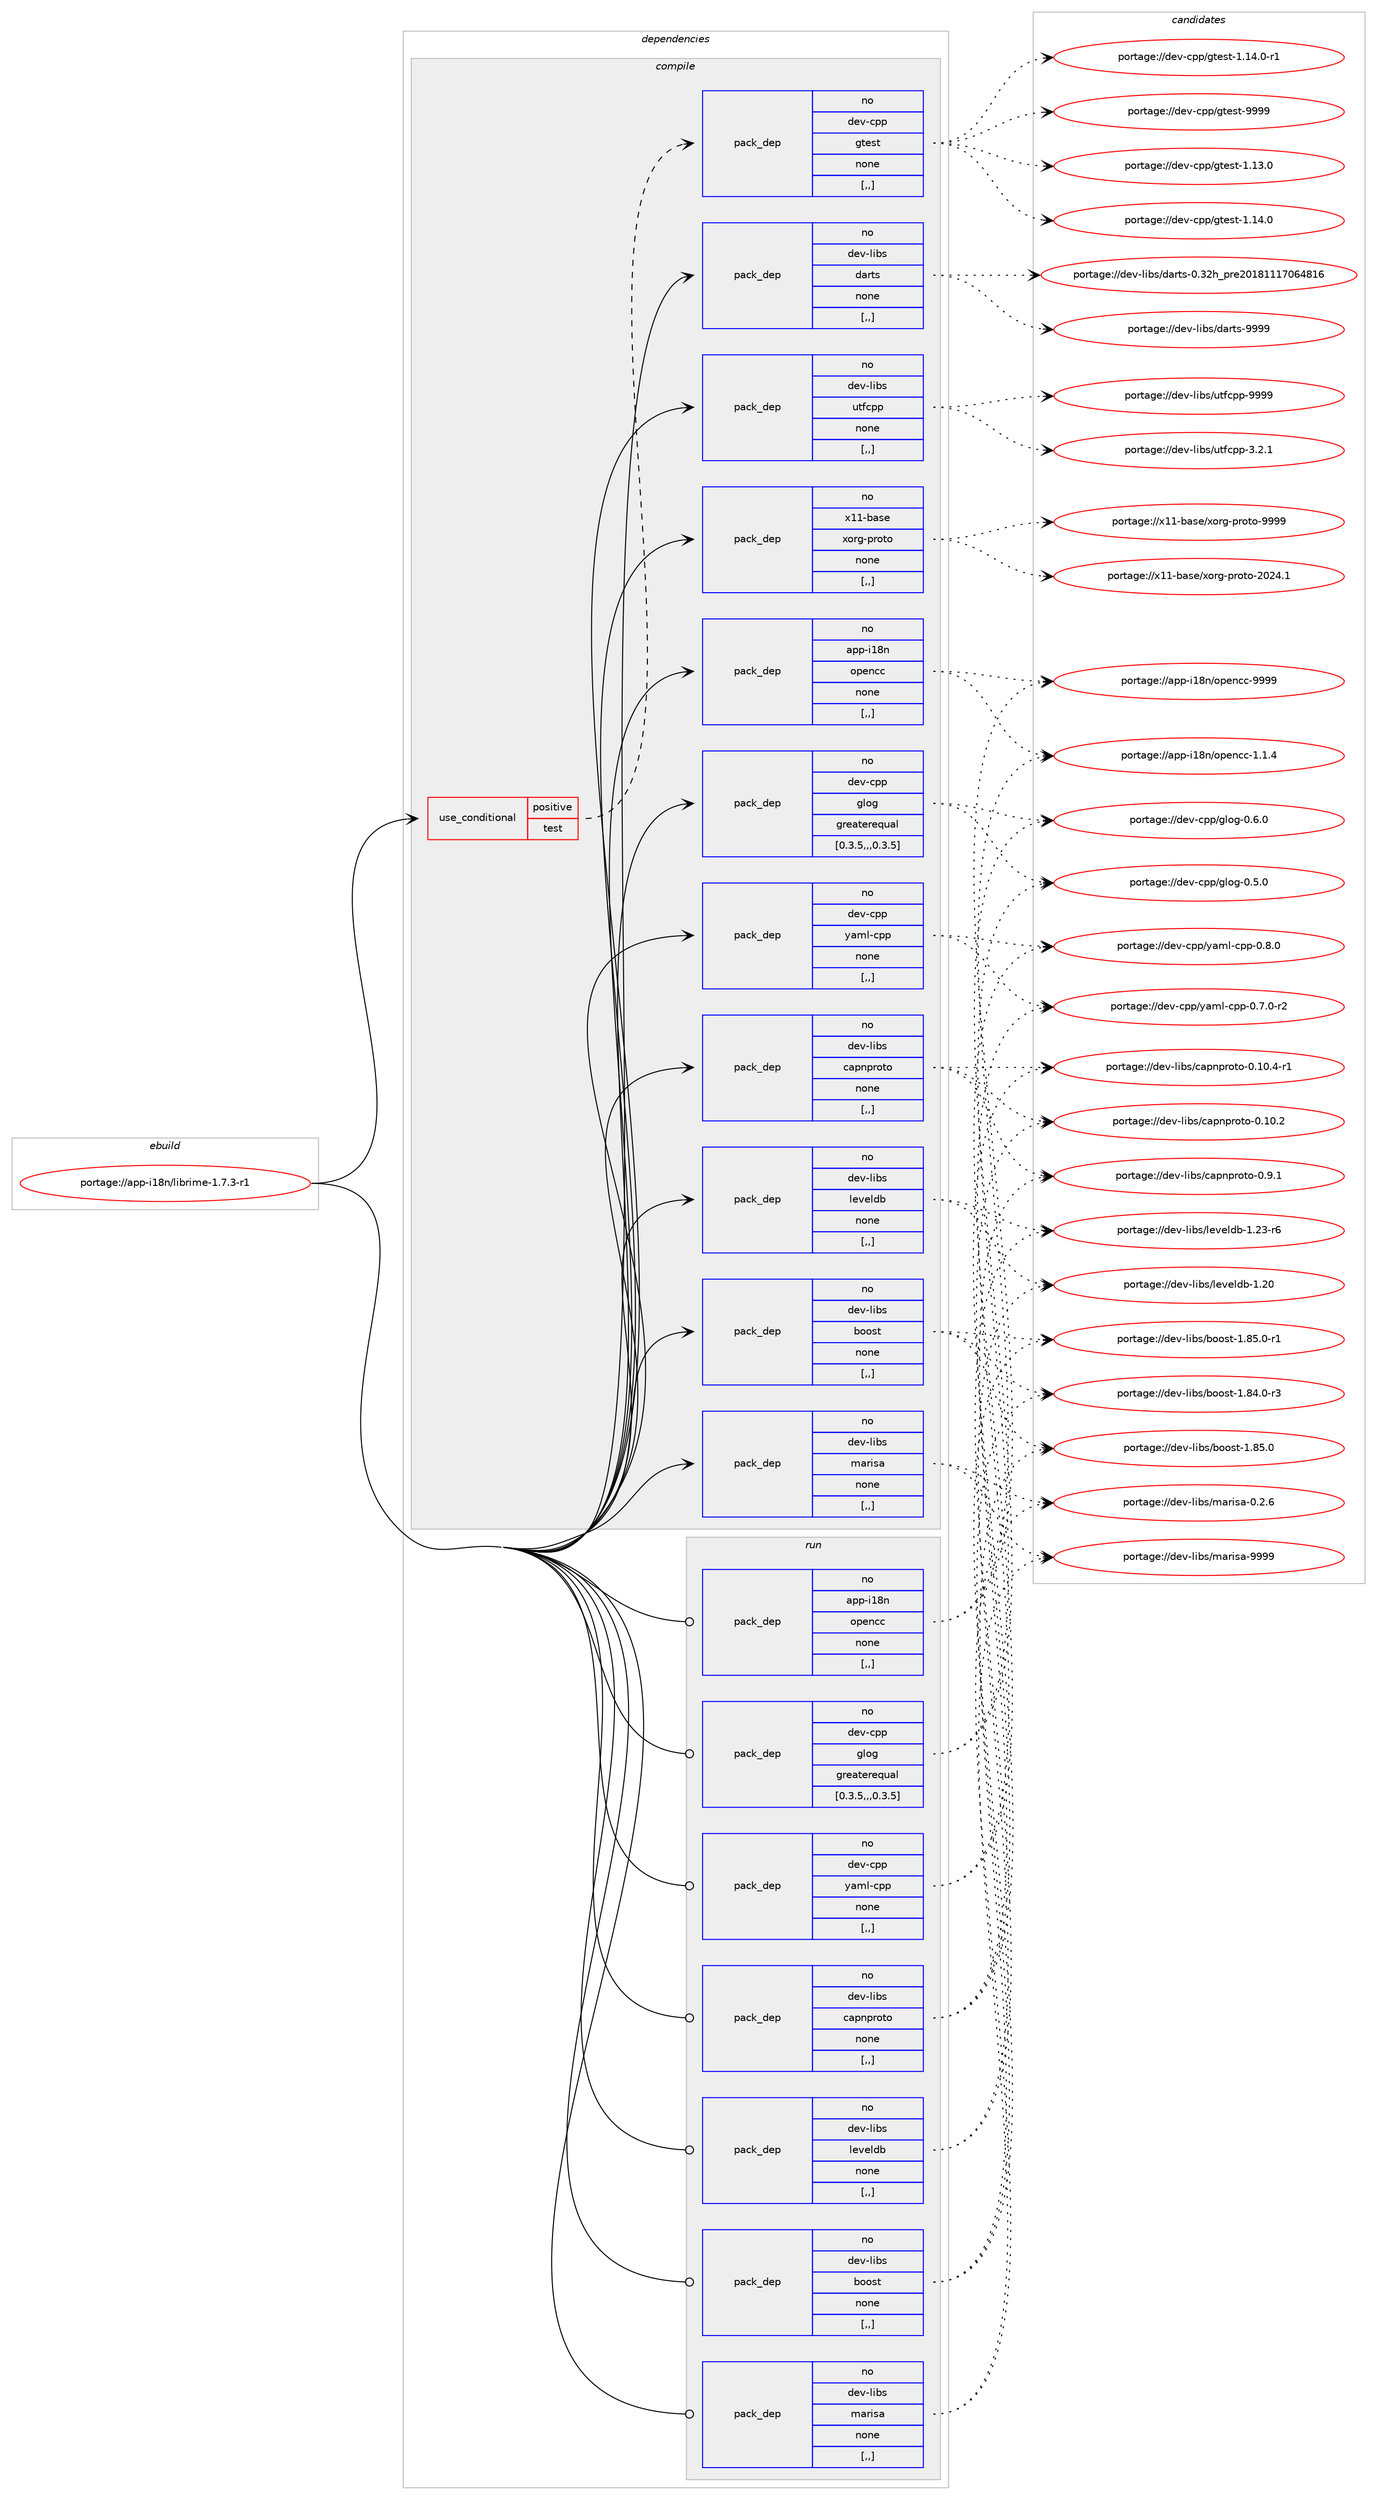 digraph prolog {

# *************
# Graph options
# *************

newrank=true;
concentrate=true;
compound=true;
graph [rankdir=LR,fontname=Helvetica,fontsize=10,ranksep=1.5];#, ranksep=2.5, nodesep=0.2];
edge  [arrowhead=vee];
node  [fontname=Helvetica,fontsize=10];

# **********
# The ebuild
# **********

subgraph cluster_leftcol {
color=gray;
rank=same;
label=<<i>ebuild</i>>;
id [label="portage://app-i18n/librime-1.7.3-r1", color=red, width=4, href="../app-i18n/librime-1.7.3-r1.svg"];
}

# ****************
# The dependencies
# ****************

subgraph cluster_midcol {
color=gray;
label=<<i>dependencies</i>>;
subgraph cluster_compile {
fillcolor="#eeeeee";
style=filled;
label=<<i>compile</i>>;
subgraph cond10714 {
dependency36704 [label=<<TABLE BORDER="0" CELLBORDER="1" CELLSPACING="0" CELLPADDING="4"><TR><TD ROWSPAN="3" CELLPADDING="10">use_conditional</TD></TR><TR><TD>positive</TD></TR><TR><TD>test</TD></TR></TABLE>>, shape=none, color=red];
subgraph pack25648 {
dependency36705 [label=<<TABLE BORDER="0" CELLBORDER="1" CELLSPACING="0" CELLPADDING="4" WIDTH="220"><TR><TD ROWSPAN="6" CELLPADDING="30">pack_dep</TD></TR><TR><TD WIDTH="110">no</TD></TR><TR><TD>dev-cpp</TD></TR><TR><TD>gtest</TD></TR><TR><TD>none</TD></TR><TR><TD>[,,]</TD></TR></TABLE>>, shape=none, color=blue];
}
dependency36704:e -> dependency36705:w [weight=20,style="dashed",arrowhead="vee"];
}
id:e -> dependency36704:w [weight=20,style="solid",arrowhead="vee"];
subgraph pack25649 {
dependency36706 [label=<<TABLE BORDER="0" CELLBORDER="1" CELLSPACING="0" CELLPADDING="4" WIDTH="220"><TR><TD ROWSPAN="6" CELLPADDING="30">pack_dep</TD></TR><TR><TD WIDTH="110">no</TD></TR><TR><TD>app-i18n</TD></TR><TR><TD>opencc</TD></TR><TR><TD>none</TD></TR><TR><TD>[,,]</TD></TR></TABLE>>, shape=none, color=blue];
}
id:e -> dependency36706:w [weight=20,style="solid",arrowhead="vee"];
subgraph pack25650 {
dependency36707 [label=<<TABLE BORDER="0" CELLBORDER="1" CELLSPACING="0" CELLPADDING="4" WIDTH="220"><TR><TD ROWSPAN="6" CELLPADDING="30">pack_dep</TD></TR><TR><TD WIDTH="110">no</TD></TR><TR><TD>dev-cpp</TD></TR><TR><TD>glog</TD></TR><TR><TD>greaterequal</TD></TR><TR><TD>[0.3.5,,,0.3.5]</TD></TR></TABLE>>, shape=none, color=blue];
}
id:e -> dependency36707:w [weight=20,style="solid",arrowhead="vee"];
subgraph pack25651 {
dependency36708 [label=<<TABLE BORDER="0" CELLBORDER="1" CELLSPACING="0" CELLPADDING="4" WIDTH="220"><TR><TD ROWSPAN="6" CELLPADDING="30">pack_dep</TD></TR><TR><TD WIDTH="110">no</TD></TR><TR><TD>dev-cpp</TD></TR><TR><TD>yaml-cpp</TD></TR><TR><TD>none</TD></TR><TR><TD>[,,]</TD></TR></TABLE>>, shape=none, color=blue];
}
id:e -> dependency36708:w [weight=20,style="solid",arrowhead="vee"];
subgraph pack25652 {
dependency36709 [label=<<TABLE BORDER="0" CELLBORDER="1" CELLSPACING="0" CELLPADDING="4" WIDTH="220"><TR><TD ROWSPAN="6" CELLPADDING="30">pack_dep</TD></TR><TR><TD WIDTH="110">no</TD></TR><TR><TD>dev-libs</TD></TR><TR><TD>boost</TD></TR><TR><TD>none</TD></TR><TR><TD>[,,]</TD></TR></TABLE>>, shape=none, color=blue];
}
id:e -> dependency36709:w [weight=20,style="solid",arrowhead="vee"];
subgraph pack25653 {
dependency36710 [label=<<TABLE BORDER="0" CELLBORDER="1" CELLSPACING="0" CELLPADDING="4" WIDTH="220"><TR><TD ROWSPAN="6" CELLPADDING="30">pack_dep</TD></TR><TR><TD WIDTH="110">no</TD></TR><TR><TD>dev-libs</TD></TR><TR><TD>capnproto</TD></TR><TR><TD>none</TD></TR><TR><TD>[,,]</TD></TR></TABLE>>, shape=none, color=blue];
}
id:e -> dependency36710:w [weight=20,style="solid",arrowhead="vee"];
subgraph pack25654 {
dependency36711 [label=<<TABLE BORDER="0" CELLBORDER="1" CELLSPACING="0" CELLPADDING="4" WIDTH="220"><TR><TD ROWSPAN="6" CELLPADDING="30">pack_dep</TD></TR><TR><TD WIDTH="110">no</TD></TR><TR><TD>dev-libs</TD></TR><TR><TD>darts</TD></TR><TR><TD>none</TD></TR><TR><TD>[,,]</TD></TR></TABLE>>, shape=none, color=blue];
}
id:e -> dependency36711:w [weight=20,style="solid",arrowhead="vee"];
subgraph pack25655 {
dependency36712 [label=<<TABLE BORDER="0" CELLBORDER="1" CELLSPACING="0" CELLPADDING="4" WIDTH="220"><TR><TD ROWSPAN="6" CELLPADDING="30">pack_dep</TD></TR><TR><TD WIDTH="110">no</TD></TR><TR><TD>dev-libs</TD></TR><TR><TD>leveldb</TD></TR><TR><TD>none</TD></TR><TR><TD>[,,]</TD></TR></TABLE>>, shape=none, color=blue];
}
id:e -> dependency36712:w [weight=20,style="solid",arrowhead="vee"];
subgraph pack25656 {
dependency36713 [label=<<TABLE BORDER="0" CELLBORDER="1" CELLSPACING="0" CELLPADDING="4" WIDTH="220"><TR><TD ROWSPAN="6" CELLPADDING="30">pack_dep</TD></TR><TR><TD WIDTH="110">no</TD></TR><TR><TD>dev-libs</TD></TR><TR><TD>marisa</TD></TR><TR><TD>none</TD></TR><TR><TD>[,,]</TD></TR></TABLE>>, shape=none, color=blue];
}
id:e -> dependency36713:w [weight=20,style="solid",arrowhead="vee"];
subgraph pack25657 {
dependency36714 [label=<<TABLE BORDER="0" CELLBORDER="1" CELLSPACING="0" CELLPADDING="4" WIDTH="220"><TR><TD ROWSPAN="6" CELLPADDING="30">pack_dep</TD></TR><TR><TD WIDTH="110">no</TD></TR><TR><TD>dev-libs</TD></TR><TR><TD>utfcpp</TD></TR><TR><TD>none</TD></TR><TR><TD>[,,]</TD></TR></TABLE>>, shape=none, color=blue];
}
id:e -> dependency36714:w [weight=20,style="solid",arrowhead="vee"];
subgraph pack25658 {
dependency36715 [label=<<TABLE BORDER="0" CELLBORDER="1" CELLSPACING="0" CELLPADDING="4" WIDTH="220"><TR><TD ROWSPAN="6" CELLPADDING="30">pack_dep</TD></TR><TR><TD WIDTH="110">no</TD></TR><TR><TD>x11-base</TD></TR><TR><TD>xorg-proto</TD></TR><TR><TD>none</TD></TR><TR><TD>[,,]</TD></TR></TABLE>>, shape=none, color=blue];
}
id:e -> dependency36715:w [weight=20,style="solid",arrowhead="vee"];
}
subgraph cluster_compileandrun {
fillcolor="#eeeeee";
style=filled;
label=<<i>compile and run</i>>;
}
subgraph cluster_run {
fillcolor="#eeeeee";
style=filled;
label=<<i>run</i>>;
subgraph pack25659 {
dependency36716 [label=<<TABLE BORDER="0" CELLBORDER="1" CELLSPACING="0" CELLPADDING="4" WIDTH="220"><TR><TD ROWSPAN="6" CELLPADDING="30">pack_dep</TD></TR><TR><TD WIDTH="110">no</TD></TR><TR><TD>app-i18n</TD></TR><TR><TD>opencc</TD></TR><TR><TD>none</TD></TR><TR><TD>[,,]</TD></TR></TABLE>>, shape=none, color=blue];
}
id:e -> dependency36716:w [weight=20,style="solid",arrowhead="odot"];
subgraph pack25660 {
dependency36717 [label=<<TABLE BORDER="0" CELLBORDER="1" CELLSPACING="0" CELLPADDING="4" WIDTH="220"><TR><TD ROWSPAN="6" CELLPADDING="30">pack_dep</TD></TR><TR><TD WIDTH="110">no</TD></TR><TR><TD>dev-cpp</TD></TR><TR><TD>glog</TD></TR><TR><TD>greaterequal</TD></TR><TR><TD>[0.3.5,,,0.3.5]</TD></TR></TABLE>>, shape=none, color=blue];
}
id:e -> dependency36717:w [weight=20,style="solid",arrowhead="odot"];
subgraph pack25661 {
dependency36718 [label=<<TABLE BORDER="0" CELLBORDER="1" CELLSPACING="0" CELLPADDING="4" WIDTH="220"><TR><TD ROWSPAN="6" CELLPADDING="30">pack_dep</TD></TR><TR><TD WIDTH="110">no</TD></TR><TR><TD>dev-cpp</TD></TR><TR><TD>yaml-cpp</TD></TR><TR><TD>none</TD></TR><TR><TD>[,,]</TD></TR></TABLE>>, shape=none, color=blue];
}
id:e -> dependency36718:w [weight=20,style="solid",arrowhead="odot"];
subgraph pack25662 {
dependency36719 [label=<<TABLE BORDER="0" CELLBORDER="1" CELLSPACING="0" CELLPADDING="4" WIDTH="220"><TR><TD ROWSPAN="6" CELLPADDING="30">pack_dep</TD></TR><TR><TD WIDTH="110">no</TD></TR><TR><TD>dev-libs</TD></TR><TR><TD>boost</TD></TR><TR><TD>none</TD></TR><TR><TD>[,,]</TD></TR></TABLE>>, shape=none, color=blue];
}
id:e -> dependency36719:w [weight=20,style="solid",arrowhead="odot"];
subgraph pack25663 {
dependency36720 [label=<<TABLE BORDER="0" CELLBORDER="1" CELLSPACING="0" CELLPADDING="4" WIDTH="220"><TR><TD ROWSPAN="6" CELLPADDING="30">pack_dep</TD></TR><TR><TD WIDTH="110">no</TD></TR><TR><TD>dev-libs</TD></TR><TR><TD>capnproto</TD></TR><TR><TD>none</TD></TR><TR><TD>[,,]</TD></TR></TABLE>>, shape=none, color=blue];
}
id:e -> dependency36720:w [weight=20,style="solid",arrowhead="odot"];
subgraph pack25664 {
dependency36721 [label=<<TABLE BORDER="0" CELLBORDER="1" CELLSPACING="0" CELLPADDING="4" WIDTH="220"><TR><TD ROWSPAN="6" CELLPADDING="30">pack_dep</TD></TR><TR><TD WIDTH="110">no</TD></TR><TR><TD>dev-libs</TD></TR><TR><TD>leveldb</TD></TR><TR><TD>none</TD></TR><TR><TD>[,,]</TD></TR></TABLE>>, shape=none, color=blue];
}
id:e -> dependency36721:w [weight=20,style="solid",arrowhead="odot"];
subgraph pack25665 {
dependency36722 [label=<<TABLE BORDER="0" CELLBORDER="1" CELLSPACING="0" CELLPADDING="4" WIDTH="220"><TR><TD ROWSPAN="6" CELLPADDING="30">pack_dep</TD></TR><TR><TD WIDTH="110">no</TD></TR><TR><TD>dev-libs</TD></TR><TR><TD>marisa</TD></TR><TR><TD>none</TD></TR><TR><TD>[,,]</TD></TR></TABLE>>, shape=none, color=blue];
}
id:e -> dependency36722:w [weight=20,style="solid",arrowhead="odot"];
}
}

# **************
# The candidates
# **************

subgraph cluster_choices {
rank=same;
color=gray;
label=<<i>candidates</i>>;

subgraph choice25648 {
color=black;
nodesep=1;
choice10010111845991121124710311610111511645494649514648 [label="portage://dev-cpp/gtest-1.13.0", color=red, width=4,href="../dev-cpp/gtest-1.13.0.svg"];
choice10010111845991121124710311610111511645494649524648 [label="portage://dev-cpp/gtest-1.14.0", color=red, width=4,href="../dev-cpp/gtest-1.14.0.svg"];
choice100101118459911211247103116101115116454946495246484511449 [label="portage://dev-cpp/gtest-1.14.0-r1", color=red, width=4,href="../dev-cpp/gtest-1.14.0-r1.svg"];
choice1001011184599112112471031161011151164557575757 [label="portage://dev-cpp/gtest-9999", color=red, width=4,href="../dev-cpp/gtest-9999.svg"];
dependency36705:e -> choice10010111845991121124710311610111511645494649514648:w [style=dotted,weight="100"];
dependency36705:e -> choice10010111845991121124710311610111511645494649524648:w [style=dotted,weight="100"];
dependency36705:e -> choice100101118459911211247103116101115116454946495246484511449:w [style=dotted,weight="100"];
dependency36705:e -> choice1001011184599112112471031161011151164557575757:w [style=dotted,weight="100"];
}
subgraph choice25649 {
color=black;
nodesep=1;
choice97112112451054956110471111121011109999454946494652 [label="portage://app-i18n/opencc-1.1.4", color=red, width=4,href="../app-i18n/opencc-1.1.4.svg"];
choice971121124510549561104711111210111099994557575757 [label="portage://app-i18n/opencc-9999", color=red, width=4,href="../app-i18n/opencc-9999.svg"];
dependency36706:e -> choice97112112451054956110471111121011109999454946494652:w [style=dotted,weight="100"];
dependency36706:e -> choice971121124510549561104711111210111099994557575757:w [style=dotted,weight="100"];
}
subgraph choice25650 {
color=black;
nodesep=1;
choice100101118459911211247103108111103454846534648 [label="portage://dev-cpp/glog-0.5.0", color=red, width=4,href="../dev-cpp/glog-0.5.0.svg"];
choice100101118459911211247103108111103454846544648 [label="portage://dev-cpp/glog-0.6.0", color=red, width=4,href="../dev-cpp/glog-0.6.0.svg"];
dependency36707:e -> choice100101118459911211247103108111103454846534648:w [style=dotted,weight="100"];
dependency36707:e -> choice100101118459911211247103108111103454846544648:w [style=dotted,weight="100"];
}
subgraph choice25651 {
color=black;
nodesep=1;
choice1001011184599112112471219710910845991121124548465546484511450 [label="portage://dev-cpp/yaml-cpp-0.7.0-r2", color=red, width=4,href="../dev-cpp/yaml-cpp-0.7.0-r2.svg"];
choice100101118459911211247121971091084599112112454846564648 [label="portage://dev-cpp/yaml-cpp-0.8.0", color=red, width=4,href="../dev-cpp/yaml-cpp-0.8.0.svg"];
dependency36708:e -> choice1001011184599112112471219710910845991121124548465546484511450:w [style=dotted,weight="100"];
dependency36708:e -> choice100101118459911211247121971091084599112112454846564648:w [style=dotted,weight="100"];
}
subgraph choice25652 {
color=black;
nodesep=1;
choice10010111845108105981154798111111115116454946565246484511451 [label="portage://dev-libs/boost-1.84.0-r3", color=red, width=4,href="../dev-libs/boost-1.84.0-r3.svg"];
choice1001011184510810598115479811111111511645494656534648 [label="portage://dev-libs/boost-1.85.0", color=red, width=4,href="../dev-libs/boost-1.85.0.svg"];
choice10010111845108105981154798111111115116454946565346484511449 [label="portage://dev-libs/boost-1.85.0-r1", color=red, width=4,href="../dev-libs/boost-1.85.0-r1.svg"];
dependency36709:e -> choice10010111845108105981154798111111115116454946565246484511451:w [style=dotted,weight="100"];
dependency36709:e -> choice1001011184510810598115479811111111511645494656534648:w [style=dotted,weight="100"];
dependency36709:e -> choice10010111845108105981154798111111115116454946565346484511449:w [style=dotted,weight="100"];
}
subgraph choice25653 {
color=black;
nodesep=1;
choice100101118451081059811547999711211011211411111611145484649484650 [label="portage://dev-libs/capnproto-0.10.2", color=red, width=4,href="../dev-libs/capnproto-0.10.2.svg"];
choice1001011184510810598115479997112110112114111116111454846494846524511449 [label="portage://dev-libs/capnproto-0.10.4-r1", color=red, width=4,href="../dev-libs/capnproto-0.10.4-r1.svg"];
choice1001011184510810598115479997112110112114111116111454846574649 [label="portage://dev-libs/capnproto-0.9.1", color=red, width=4,href="../dev-libs/capnproto-0.9.1.svg"];
dependency36710:e -> choice100101118451081059811547999711211011211411111611145484649484650:w [style=dotted,weight="100"];
dependency36710:e -> choice1001011184510810598115479997112110112114111116111454846494846524511449:w [style=dotted,weight="100"];
dependency36710:e -> choice1001011184510810598115479997112110112114111116111454846574649:w [style=dotted,weight="100"];
}
subgraph choice25654 {
color=black;
nodesep=1;
choice100101118451081059811547100971141161154548465150104951121141015048495649494955485452564954 [label="portage://dev-libs/darts-0.32h_pre20181117064816", color=red, width=4,href="../dev-libs/darts-0.32h_pre20181117064816.svg"];
choice100101118451081059811547100971141161154557575757 [label="portage://dev-libs/darts-9999", color=red, width=4,href="../dev-libs/darts-9999.svg"];
dependency36711:e -> choice100101118451081059811547100971141161154548465150104951121141015048495649494955485452564954:w [style=dotted,weight="100"];
dependency36711:e -> choice100101118451081059811547100971141161154557575757:w [style=dotted,weight="100"];
}
subgraph choice25655 {
color=black;
nodesep=1;
choice100101118451081059811547108101118101108100984549465048 [label="portage://dev-libs/leveldb-1.20", color=red, width=4,href="../dev-libs/leveldb-1.20.svg"];
choice1001011184510810598115471081011181011081009845494650514511454 [label="portage://dev-libs/leveldb-1.23-r6", color=red, width=4,href="../dev-libs/leveldb-1.23-r6.svg"];
dependency36712:e -> choice100101118451081059811547108101118101108100984549465048:w [style=dotted,weight="100"];
dependency36712:e -> choice1001011184510810598115471081011181011081009845494650514511454:w [style=dotted,weight="100"];
}
subgraph choice25656 {
color=black;
nodesep=1;
choice1001011184510810598115471099711410511597454846504654 [label="portage://dev-libs/marisa-0.2.6", color=red, width=4,href="../dev-libs/marisa-0.2.6.svg"];
choice10010111845108105981154710997114105115974557575757 [label="portage://dev-libs/marisa-9999", color=red, width=4,href="../dev-libs/marisa-9999.svg"];
dependency36713:e -> choice1001011184510810598115471099711410511597454846504654:w [style=dotted,weight="100"];
dependency36713:e -> choice10010111845108105981154710997114105115974557575757:w [style=dotted,weight="100"];
}
subgraph choice25657 {
color=black;
nodesep=1;
choice10010111845108105981154711711610299112112455146504649 [label="portage://dev-libs/utfcpp-3.2.1", color=red, width=4,href="../dev-libs/utfcpp-3.2.1.svg"];
choice100101118451081059811547117116102991121124557575757 [label="portage://dev-libs/utfcpp-9999", color=red, width=4,href="../dev-libs/utfcpp-9999.svg"];
dependency36714:e -> choice10010111845108105981154711711610299112112455146504649:w [style=dotted,weight="100"];
dependency36714:e -> choice100101118451081059811547117116102991121124557575757:w [style=dotted,weight="100"];
}
subgraph choice25658 {
color=black;
nodesep=1;
choice1204949459897115101471201111141034511211411111611145504850524649 [label="portage://x11-base/xorg-proto-2024.1", color=red, width=4,href="../x11-base/xorg-proto-2024.1.svg"];
choice120494945989711510147120111114103451121141111161114557575757 [label="portage://x11-base/xorg-proto-9999", color=red, width=4,href="../x11-base/xorg-proto-9999.svg"];
dependency36715:e -> choice1204949459897115101471201111141034511211411111611145504850524649:w [style=dotted,weight="100"];
dependency36715:e -> choice120494945989711510147120111114103451121141111161114557575757:w [style=dotted,weight="100"];
}
subgraph choice25659 {
color=black;
nodesep=1;
choice97112112451054956110471111121011109999454946494652 [label="portage://app-i18n/opencc-1.1.4", color=red, width=4,href="../app-i18n/opencc-1.1.4.svg"];
choice971121124510549561104711111210111099994557575757 [label="portage://app-i18n/opencc-9999", color=red, width=4,href="../app-i18n/opencc-9999.svg"];
dependency36716:e -> choice97112112451054956110471111121011109999454946494652:w [style=dotted,weight="100"];
dependency36716:e -> choice971121124510549561104711111210111099994557575757:w [style=dotted,weight="100"];
}
subgraph choice25660 {
color=black;
nodesep=1;
choice100101118459911211247103108111103454846534648 [label="portage://dev-cpp/glog-0.5.0", color=red, width=4,href="../dev-cpp/glog-0.5.0.svg"];
choice100101118459911211247103108111103454846544648 [label="portage://dev-cpp/glog-0.6.0", color=red, width=4,href="../dev-cpp/glog-0.6.0.svg"];
dependency36717:e -> choice100101118459911211247103108111103454846534648:w [style=dotted,weight="100"];
dependency36717:e -> choice100101118459911211247103108111103454846544648:w [style=dotted,weight="100"];
}
subgraph choice25661 {
color=black;
nodesep=1;
choice1001011184599112112471219710910845991121124548465546484511450 [label="portage://dev-cpp/yaml-cpp-0.7.0-r2", color=red, width=4,href="../dev-cpp/yaml-cpp-0.7.0-r2.svg"];
choice100101118459911211247121971091084599112112454846564648 [label="portage://dev-cpp/yaml-cpp-0.8.0", color=red, width=4,href="../dev-cpp/yaml-cpp-0.8.0.svg"];
dependency36718:e -> choice1001011184599112112471219710910845991121124548465546484511450:w [style=dotted,weight="100"];
dependency36718:e -> choice100101118459911211247121971091084599112112454846564648:w [style=dotted,weight="100"];
}
subgraph choice25662 {
color=black;
nodesep=1;
choice10010111845108105981154798111111115116454946565246484511451 [label="portage://dev-libs/boost-1.84.0-r3", color=red, width=4,href="../dev-libs/boost-1.84.0-r3.svg"];
choice1001011184510810598115479811111111511645494656534648 [label="portage://dev-libs/boost-1.85.0", color=red, width=4,href="../dev-libs/boost-1.85.0.svg"];
choice10010111845108105981154798111111115116454946565346484511449 [label="portage://dev-libs/boost-1.85.0-r1", color=red, width=4,href="../dev-libs/boost-1.85.0-r1.svg"];
dependency36719:e -> choice10010111845108105981154798111111115116454946565246484511451:w [style=dotted,weight="100"];
dependency36719:e -> choice1001011184510810598115479811111111511645494656534648:w [style=dotted,weight="100"];
dependency36719:e -> choice10010111845108105981154798111111115116454946565346484511449:w [style=dotted,weight="100"];
}
subgraph choice25663 {
color=black;
nodesep=1;
choice100101118451081059811547999711211011211411111611145484649484650 [label="portage://dev-libs/capnproto-0.10.2", color=red, width=4,href="../dev-libs/capnproto-0.10.2.svg"];
choice1001011184510810598115479997112110112114111116111454846494846524511449 [label="portage://dev-libs/capnproto-0.10.4-r1", color=red, width=4,href="../dev-libs/capnproto-0.10.4-r1.svg"];
choice1001011184510810598115479997112110112114111116111454846574649 [label="portage://dev-libs/capnproto-0.9.1", color=red, width=4,href="../dev-libs/capnproto-0.9.1.svg"];
dependency36720:e -> choice100101118451081059811547999711211011211411111611145484649484650:w [style=dotted,weight="100"];
dependency36720:e -> choice1001011184510810598115479997112110112114111116111454846494846524511449:w [style=dotted,weight="100"];
dependency36720:e -> choice1001011184510810598115479997112110112114111116111454846574649:w [style=dotted,weight="100"];
}
subgraph choice25664 {
color=black;
nodesep=1;
choice100101118451081059811547108101118101108100984549465048 [label="portage://dev-libs/leveldb-1.20", color=red, width=4,href="../dev-libs/leveldb-1.20.svg"];
choice1001011184510810598115471081011181011081009845494650514511454 [label="portage://dev-libs/leveldb-1.23-r6", color=red, width=4,href="../dev-libs/leveldb-1.23-r6.svg"];
dependency36721:e -> choice100101118451081059811547108101118101108100984549465048:w [style=dotted,weight="100"];
dependency36721:e -> choice1001011184510810598115471081011181011081009845494650514511454:w [style=dotted,weight="100"];
}
subgraph choice25665 {
color=black;
nodesep=1;
choice1001011184510810598115471099711410511597454846504654 [label="portage://dev-libs/marisa-0.2.6", color=red, width=4,href="../dev-libs/marisa-0.2.6.svg"];
choice10010111845108105981154710997114105115974557575757 [label="portage://dev-libs/marisa-9999", color=red, width=4,href="../dev-libs/marisa-9999.svg"];
dependency36722:e -> choice1001011184510810598115471099711410511597454846504654:w [style=dotted,weight="100"];
dependency36722:e -> choice10010111845108105981154710997114105115974557575757:w [style=dotted,weight="100"];
}
}

}
